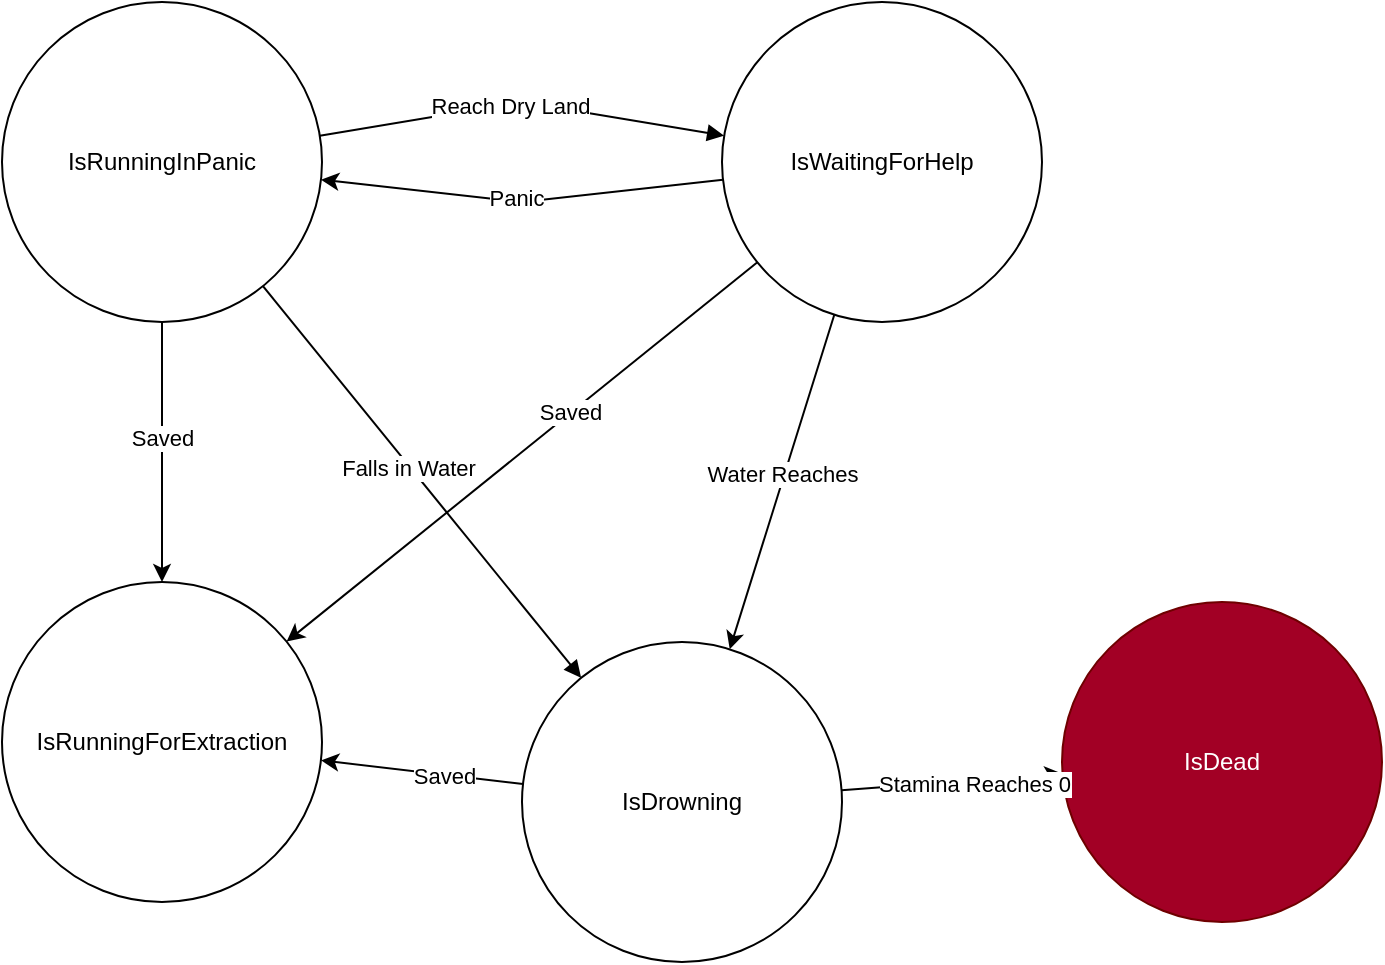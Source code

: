 <mxfile version="20.8.16" type="device"><diagram name="Page-1" id="L35PqSO41TS_teZd6Fg-"><mxGraphModel dx="957" dy="850" grid="1" gridSize="10" guides="1" tooltips="1" connect="1" arrows="1" fold="1" page="1" pageScale="1" pageWidth="850" pageHeight="1100" math="0" shadow="0"><root><mxCell id="0"/><mxCell id="1" parent="0"/><mxCell id="7l5koQEprjPyhjzL7OKO-17" style="edgeStyle=none;rounded=0;orthogonalLoop=1;jettySize=auto;html=1;" edge="1" parent="1" source="7l5koQEprjPyhjzL7OKO-1" target="7l5koQEprjPyhjzL7OKO-3"><mxGeometry relative="1" as="geometry"/></mxCell><mxCell id="7l5koQEprjPyhjzL7OKO-18" value="Saved" style="edgeLabel;html=1;align=center;verticalAlign=middle;resizable=0;points=[];" vertex="1" connectable="0" parent="7l5koQEprjPyhjzL7OKO-17"><mxGeometry x="-0.113" relative="1" as="geometry"><mxPoint as="offset"/></mxGeometry></mxCell><mxCell id="7l5koQEprjPyhjzL7OKO-19" style="edgeStyle=none;rounded=0;orthogonalLoop=1;jettySize=auto;html=1;endArrow=block;endFill=1;" edge="1" parent="1" source="7l5koQEprjPyhjzL7OKO-1" target="7l5koQEprjPyhjzL7OKO-2"><mxGeometry relative="1" as="geometry"><Array as="points"><mxPoint x="420" y="170"/></Array></mxGeometry></mxCell><mxCell id="7l5koQEprjPyhjzL7OKO-20" value="Reach Dry Land" style="edgeLabel;html=1;align=center;verticalAlign=middle;resizable=0;points=[];" vertex="1" connectable="0" parent="7l5koQEprjPyhjzL7OKO-19"><mxGeometry x="-0.061" y="-1" relative="1" as="geometry"><mxPoint as="offset"/></mxGeometry></mxCell><mxCell id="7l5koQEprjPyhjzL7OKO-22" style="edgeStyle=none;rounded=0;orthogonalLoop=1;jettySize=auto;html=1;endArrow=block;endFill=1;" edge="1" parent="1" source="7l5koQEprjPyhjzL7OKO-1" target="7l5koQEprjPyhjzL7OKO-6"><mxGeometry relative="1" as="geometry"/></mxCell><mxCell id="7l5koQEprjPyhjzL7OKO-23" value="Falls in Water" style="edgeLabel;html=1;align=center;verticalAlign=middle;resizable=0;points=[];" vertex="1" connectable="0" parent="7l5koQEprjPyhjzL7OKO-22"><mxGeometry x="-0.083" y="-1" relative="1" as="geometry"><mxPoint as="offset"/></mxGeometry></mxCell><mxCell id="7l5koQEprjPyhjzL7OKO-1" value="IsRunningInPanic" style="ellipse;whiteSpace=wrap;html=1;aspect=fixed;" vertex="1" parent="1"><mxGeometry x="160" y="120" width="160" height="160" as="geometry"/></mxCell><mxCell id="7l5koQEprjPyhjzL7OKO-9" style="rounded=0;orthogonalLoop=1;jettySize=auto;html=1;" edge="1" parent="1" source="7l5koQEprjPyhjzL7OKO-2" target="7l5koQEprjPyhjzL7OKO-1"><mxGeometry relative="1" as="geometry"><Array as="points"><mxPoint x="420" y="220"/></Array></mxGeometry></mxCell><mxCell id="7l5koQEprjPyhjzL7OKO-10" value="Panic" style="edgeLabel;html=1;align=center;verticalAlign=middle;resizable=0;points=[];" vertex="1" connectable="0" parent="7l5koQEprjPyhjzL7OKO-9"><mxGeometry x="0.171" y="1" relative="1" as="geometry"><mxPoint x="14" y="-1" as="offset"/></mxGeometry></mxCell><mxCell id="7l5koQEprjPyhjzL7OKO-11" style="rounded=0;orthogonalLoop=1;jettySize=auto;html=1;" edge="1" parent="1" source="7l5koQEprjPyhjzL7OKO-2" target="7l5koQEprjPyhjzL7OKO-6"><mxGeometry relative="1" as="geometry"/></mxCell><mxCell id="7l5koQEprjPyhjzL7OKO-12" value="Water Reaches" style="edgeLabel;html=1;align=center;verticalAlign=middle;resizable=0;points=[];" vertex="1" connectable="0" parent="7l5koQEprjPyhjzL7OKO-11"><mxGeometry x="-0.043" y="-1" relative="1" as="geometry"><mxPoint as="offset"/></mxGeometry></mxCell><mxCell id="7l5koQEprjPyhjzL7OKO-15" style="edgeStyle=none;rounded=0;orthogonalLoop=1;jettySize=auto;html=1;" edge="1" parent="1" source="7l5koQEprjPyhjzL7OKO-2" target="7l5koQEprjPyhjzL7OKO-3"><mxGeometry relative="1" as="geometry"/></mxCell><mxCell id="7l5koQEprjPyhjzL7OKO-16" value="Saved" style="edgeLabel;html=1;align=center;verticalAlign=middle;resizable=0;points=[];" vertex="1" connectable="0" parent="7l5koQEprjPyhjzL7OKO-15"><mxGeometry x="-0.209" y="-1" relative="1" as="geometry"><mxPoint as="offset"/></mxGeometry></mxCell><mxCell id="7l5koQEprjPyhjzL7OKO-2" value="IsWaitingForHelp" style="ellipse;whiteSpace=wrap;html=1;aspect=fixed;" vertex="1" parent="1"><mxGeometry x="520" y="120" width="160" height="160" as="geometry"/></mxCell><mxCell id="7l5koQEprjPyhjzL7OKO-3" value="IsRunningForExtraction" style="ellipse;whiteSpace=wrap;html=1;aspect=fixed;" vertex="1" parent="1"><mxGeometry x="160" y="410" width="160" height="160" as="geometry"/></mxCell><mxCell id="7l5koQEprjPyhjzL7OKO-5" value="IsDead" style="ellipse;whiteSpace=wrap;html=1;aspect=fixed;fillColor=#a20025;fontColor=#ffffff;strokeColor=#6F0000;" vertex="1" parent="1"><mxGeometry x="690" y="420" width="160" height="160" as="geometry"/></mxCell><mxCell id="7l5koQEprjPyhjzL7OKO-7" style="rounded=0;orthogonalLoop=1;jettySize=auto;html=1;" edge="1" parent="1" source="7l5koQEprjPyhjzL7OKO-6" target="7l5koQEprjPyhjzL7OKO-5"><mxGeometry relative="1" as="geometry"/></mxCell><mxCell id="7l5koQEprjPyhjzL7OKO-8" value="Stamina Reaches 0" style="edgeLabel;html=1;align=center;verticalAlign=middle;resizable=0;points=[];" vertex="1" connectable="0" parent="7l5koQEprjPyhjzL7OKO-7"><mxGeometry x="-0.146" y="-2" relative="1" as="geometry"><mxPoint x="18" y="-2" as="offset"/></mxGeometry></mxCell><mxCell id="7l5koQEprjPyhjzL7OKO-13" style="edgeStyle=none;rounded=0;orthogonalLoop=1;jettySize=auto;html=1;" edge="1" parent="1" source="7l5koQEprjPyhjzL7OKO-6" target="7l5koQEprjPyhjzL7OKO-3"><mxGeometry relative="1" as="geometry"/></mxCell><mxCell id="7l5koQEprjPyhjzL7OKO-14" value="Saved" style="edgeLabel;html=1;align=center;verticalAlign=middle;resizable=0;points=[];" vertex="1" connectable="0" parent="7l5koQEprjPyhjzL7OKO-13"><mxGeometry x="-0.204" relative="1" as="geometry"><mxPoint as="offset"/></mxGeometry></mxCell><mxCell id="7l5koQEprjPyhjzL7OKO-6" value="IsDrowning" style="ellipse;whiteSpace=wrap;html=1;aspect=fixed;" vertex="1" parent="1"><mxGeometry x="420" y="440" width="160" height="160" as="geometry"/></mxCell></root></mxGraphModel></diagram></mxfile>